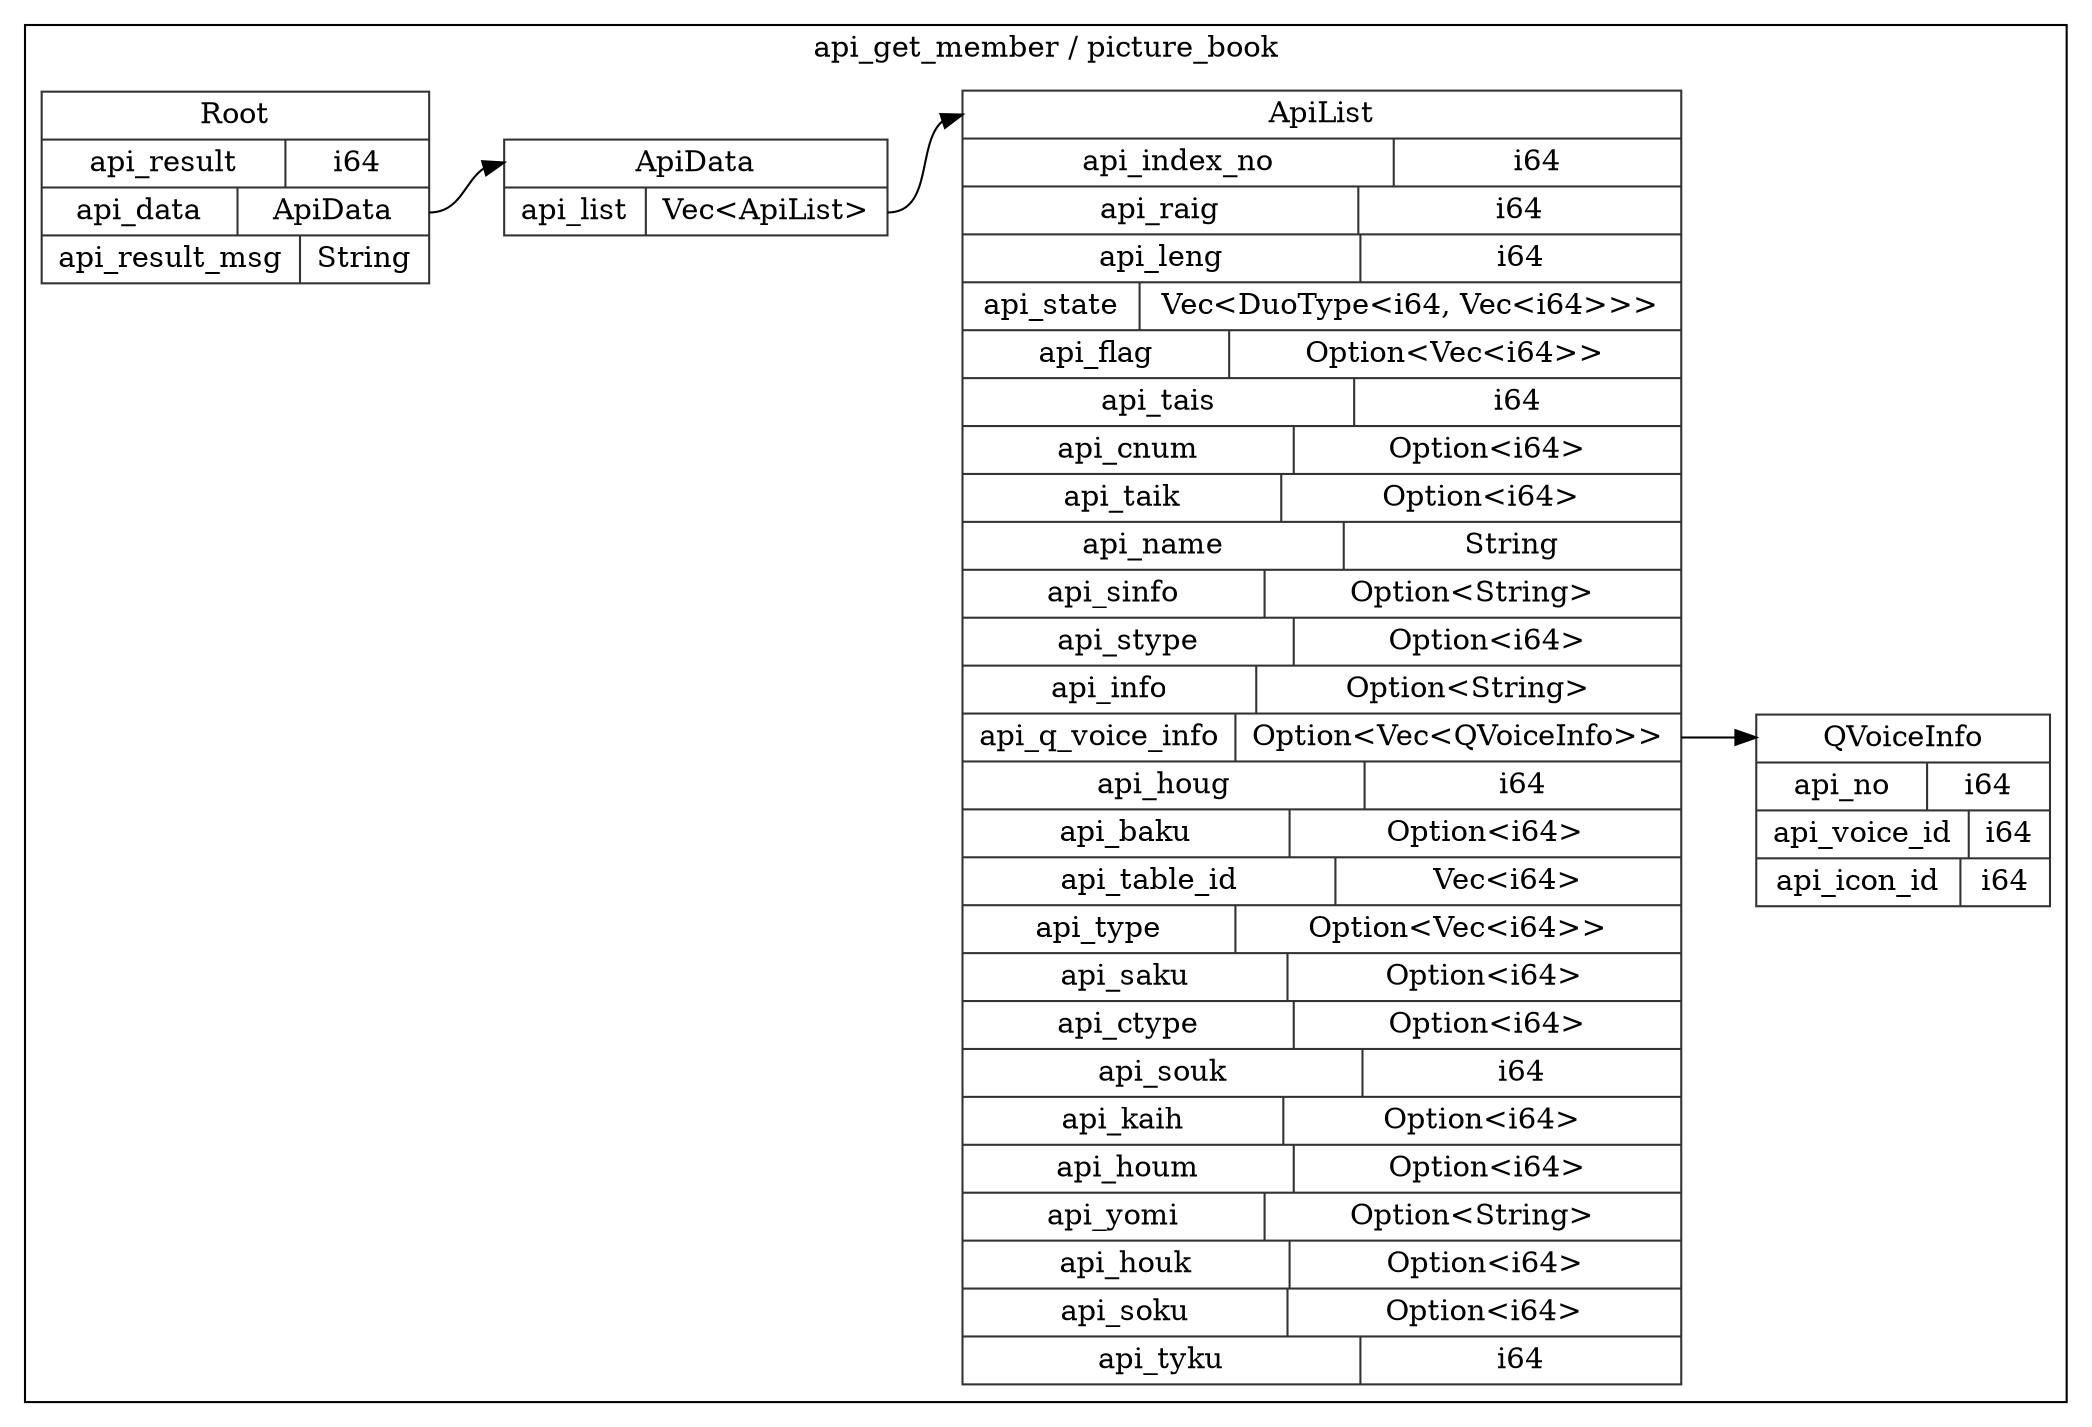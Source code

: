 digraph {
  rankdir=LR;
  subgraph cluster_0 {
    label="api_get_member / picture_book";
    node [style="filled", color=white, style="solid", color=gray20];
    api_get_member__picture_book__ApiData [label="<ApiData> ApiData  | { api_list | <api_list> Vec\<ApiList\> }", shape=record];
    api_get_member__picture_book__ApiList;
    api_get_member__picture_book__ApiData:api_list:e -> api_get_member__picture_book__ApiList:ApiList:w;
    api_get_member__picture_book__QVoiceInfo [label="<QVoiceInfo> QVoiceInfo  | { api_no | <api_no> i64 } | { api_voice_id | <api_voice_id> i64 } | { api_icon_id | <api_icon_id> i64 }", shape=record];
    api_get_member__picture_book__Root [label="<Root> Root  | { api_result | <api_result> i64 } | { api_data | <api_data> ApiData } | { api_result_msg | <api_result_msg> String }", shape=record];
    api_get_member__picture_book__Root:api_data:e -> api_get_member__picture_book__ApiData:ApiData:w;
    api_get_member__picture_book__ApiList [label="<ApiList> ApiList  | { api_index_no | <api_index_no> i64 } | { api_raig | <api_raig> i64 } | { api_leng | <api_leng> i64 } | { api_state | <api_state> Vec\<DuoType\<i64, Vec\<i64\>\>\> } | { api_flag | <api_flag> Option\<Vec\<i64\>\> } | { api_tais | <api_tais> i64 } | { api_cnum | <api_cnum> Option\<i64\> } | { api_taik | <api_taik> Option\<i64\> } | { api_name | <api_name> String } | { api_sinfo | <api_sinfo> Option\<String\> } | { api_stype | <api_stype> Option\<i64\> } | { api_info | <api_info> Option\<String\> } | { api_q_voice_info | <api_q_voice_info> Option\<Vec\<QVoiceInfo\>\> } | { api_houg | <api_houg> i64 } | { api_baku | <api_baku> Option\<i64\> } | { api_table_id | <api_table_id> Vec\<i64\> } | { api_type | <api_type> Option\<Vec\<i64\>\> } | { api_saku | <api_saku> Option\<i64\> } | { api_ctype | <api_ctype> Option\<i64\> } | { api_souk | <api_souk> i64 } | { api_kaih | <api_kaih> Option\<i64\> } | { api_houm | <api_houm> Option\<i64\> } | { api_yomi | <api_yomi> Option\<String\> } | { api_houk | <api_houk> Option\<i64\> } | { api_soku | <api_soku> Option\<i64\> } | { api_tyku | <api_tyku> i64 }", shape=record];
    api_get_member__picture_book__ApiList:api_q_voice_info:e -> api_get_member__picture_book__QVoiceInfo:QVoiceInfo:w;
  }
}
